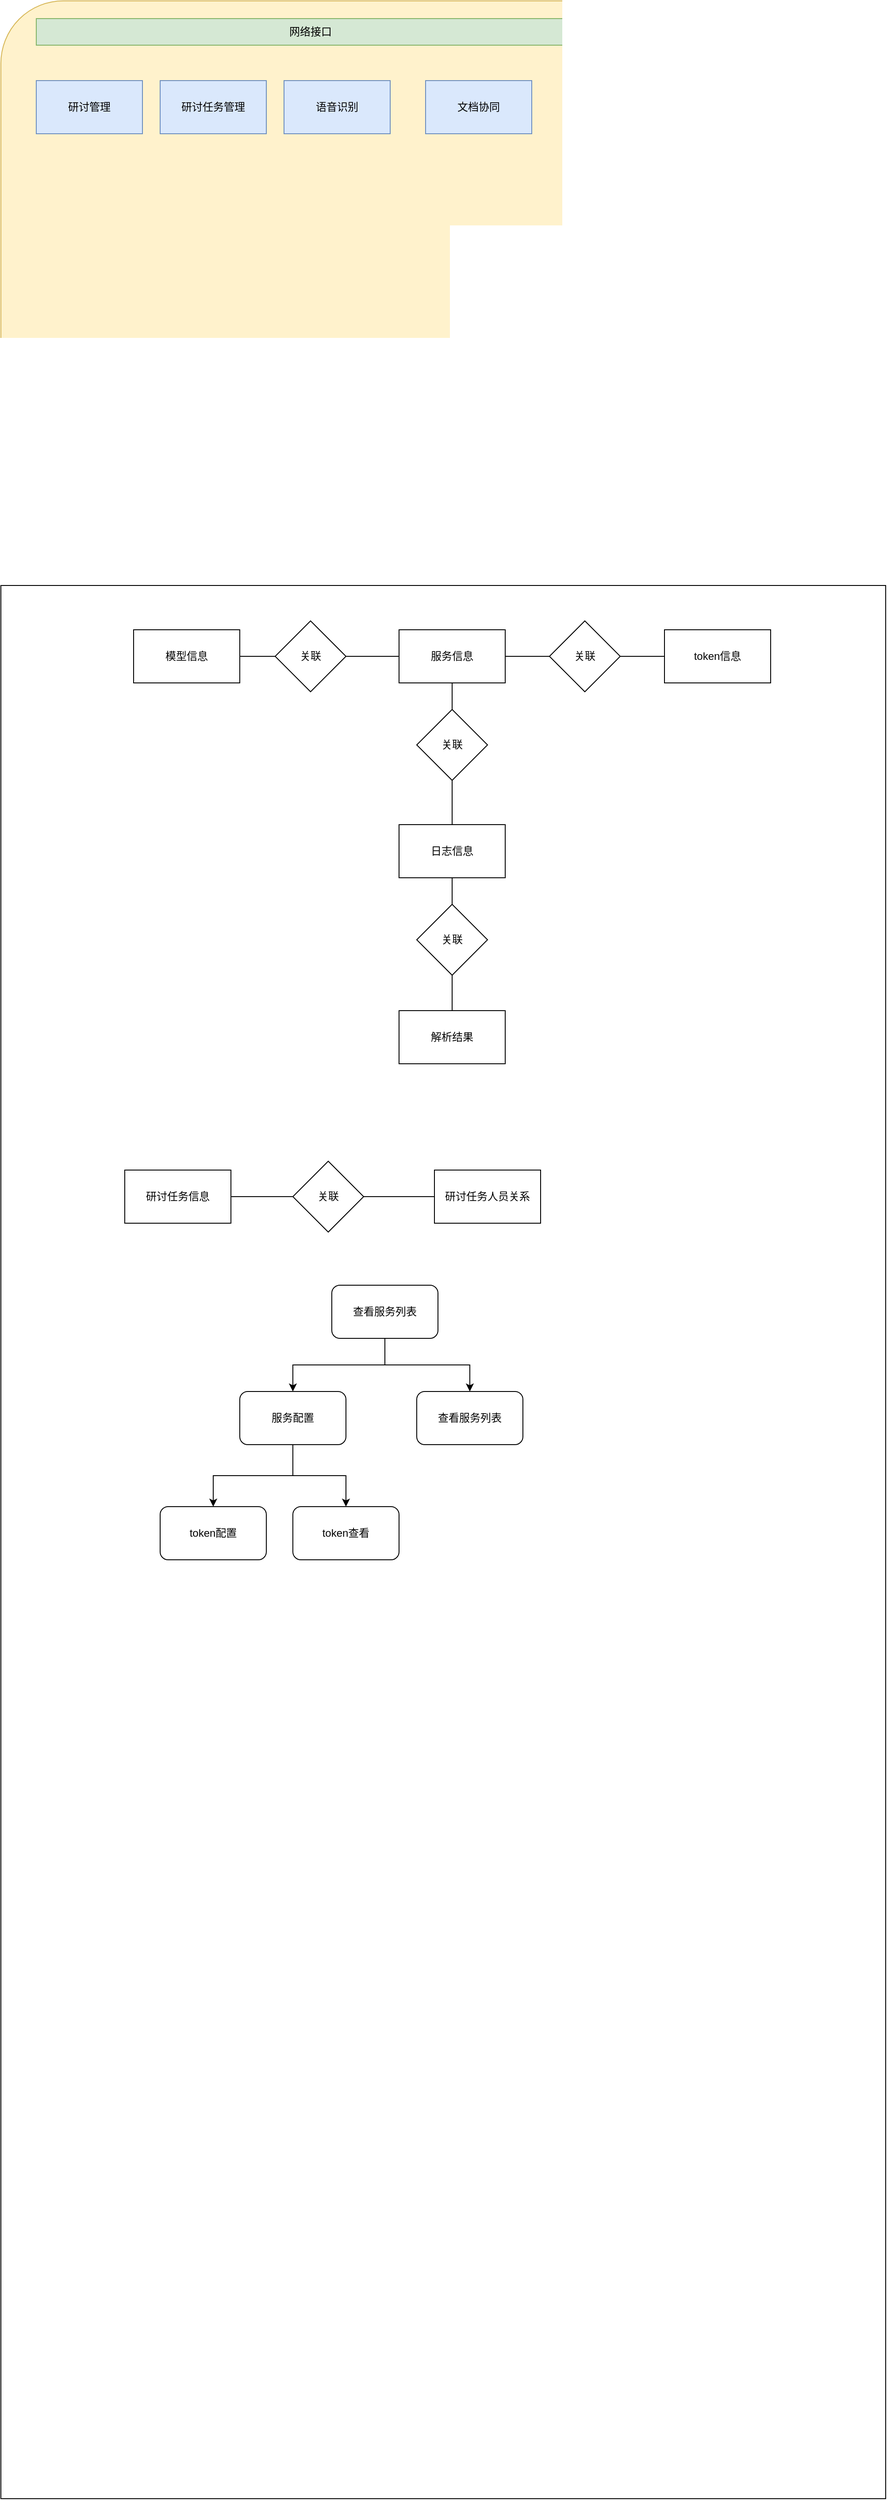 <mxfile version="20.5.1" type="github">
  <diagram id="PcAVoALIMvfyMNQYDUIw" name="第 1 页">
    <mxGraphModel dx="1355" dy="773" grid="1" gridSize="10" guides="1" tooltips="1" connect="1" arrows="1" fold="1" page="1" pageScale="1" pageWidth="827" pageHeight="1169" math="0" shadow="0">
      <root>
        <mxCell id="0" />
        <mxCell id="1" parent="0" />
        <mxCell id="9e79nIq91jU4IiczefBp-1" value="" style="rounded=1;whiteSpace=wrap;html=1;fillColor=#fff2cc;strokeColor=#d6b656;" parent="1" vertex="1">
          <mxGeometry x="40" y="40" width="720" height="470" as="geometry" />
        </mxCell>
        <mxCell id="9e79nIq91jU4IiczefBp-2" value="网络接口" style="rounded=0;whiteSpace=wrap;html=1;fillColor=#d5e8d4;strokeColor=#82b366;" parent="1" vertex="1">
          <mxGeometry x="80" y="60" width="620" height="30" as="geometry" />
        </mxCell>
        <mxCell id="9e79nIq91jU4IiczefBp-3" value="研讨管理" style="rounded=0;whiteSpace=wrap;html=1;fillColor=#dae8fc;strokeColor=#6c8ebf;" parent="1" vertex="1">
          <mxGeometry x="80" y="130" width="120" height="60" as="geometry" />
        </mxCell>
        <mxCell id="9e79nIq91jU4IiczefBp-4" value="研讨任务管理" style="rounded=0;whiteSpace=wrap;html=1;fillColor=#dae8fc;strokeColor=#6c8ebf;" parent="1" vertex="1">
          <mxGeometry x="220" y="130" width="120" height="60" as="geometry" />
        </mxCell>
        <mxCell id="9e79nIq91jU4IiczefBp-5" value="语音识别" style="rounded=0;whiteSpace=wrap;html=1;fillColor=#dae8fc;strokeColor=#6c8ebf;" parent="1" vertex="1">
          <mxGeometry x="360" y="130" width="120" height="60" as="geometry" />
        </mxCell>
        <mxCell id="9e79nIq91jU4IiczefBp-6" value="文档协同" style="rounded=0;whiteSpace=wrap;html=1;fillColor=#dae8fc;strokeColor=#6c8ebf;" parent="1" vertex="1">
          <mxGeometry x="520" y="130" width="120" height="60" as="geometry" />
        </mxCell>
        <mxCell id="nKFzLt9BN1-0bSh9Yr7D-1" value="" style="rounded=0;whiteSpace=wrap;html=1;" vertex="1" parent="1">
          <mxGeometry x="40" y="700" width="1000" height="2160" as="geometry" />
        </mxCell>
        <mxCell id="nKFzLt9BN1-0bSh9Yr7D-2" value="模型信息" style="rounded=0;whiteSpace=wrap;html=1;" vertex="1" parent="1">
          <mxGeometry x="190" y="750" width="120" height="60" as="geometry" />
        </mxCell>
        <mxCell id="nKFzLt9BN1-0bSh9Yr7D-3" value="关联" style="rhombus;whiteSpace=wrap;html=1;" vertex="1" parent="1">
          <mxGeometry x="350" y="740" width="80" height="80" as="geometry" />
        </mxCell>
        <mxCell id="nKFzLt9BN1-0bSh9Yr7D-4" value="服务信息" style="rounded=0;whiteSpace=wrap;html=1;" vertex="1" parent="1">
          <mxGeometry x="490" y="750" width="120" height="60" as="geometry" />
        </mxCell>
        <mxCell id="nKFzLt9BN1-0bSh9Yr7D-5" value="关联" style="rhombus;whiteSpace=wrap;html=1;" vertex="1" parent="1">
          <mxGeometry x="660" y="740" width="80" height="80" as="geometry" />
        </mxCell>
        <mxCell id="nKFzLt9BN1-0bSh9Yr7D-6" value="token信息" style="rounded=0;whiteSpace=wrap;html=1;" vertex="1" parent="1">
          <mxGeometry x="790" y="750" width="120" height="60" as="geometry" />
        </mxCell>
        <mxCell id="nKFzLt9BN1-0bSh9Yr7D-7" value="日志信息" style="rounded=0;whiteSpace=wrap;html=1;" vertex="1" parent="1">
          <mxGeometry x="490" y="970" width="120" height="60" as="geometry" />
        </mxCell>
        <mxCell id="nKFzLt9BN1-0bSh9Yr7D-8" value="解析结果" style="rounded=0;whiteSpace=wrap;html=1;" vertex="1" parent="1">
          <mxGeometry x="490" y="1180" width="120" height="60" as="geometry" />
        </mxCell>
        <mxCell id="nKFzLt9BN1-0bSh9Yr7D-9" value="关联" style="rhombus;whiteSpace=wrap;html=1;" vertex="1" parent="1">
          <mxGeometry x="510" y="840" width="80" height="80" as="geometry" />
        </mxCell>
        <mxCell id="nKFzLt9BN1-0bSh9Yr7D-11" value="" style="endArrow=none;html=1;rounded=0;exitX=1;exitY=0.5;exitDx=0;exitDy=0;entryX=0;entryY=0.5;entryDx=0;entryDy=0;" edge="1" parent="1" source="nKFzLt9BN1-0bSh9Yr7D-2" target="nKFzLt9BN1-0bSh9Yr7D-3">
          <mxGeometry width="50" height="50" relative="1" as="geometry">
            <mxPoint x="310" y="870" as="sourcePoint" />
            <mxPoint x="360" y="820" as="targetPoint" />
          </mxGeometry>
        </mxCell>
        <mxCell id="nKFzLt9BN1-0bSh9Yr7D-12" value="" style="endArrow=none;html=1;rounded=0;exitX=0;exitY=0.5;exitDx=0;exitDy=0;entryX=1;entryY=0.5;entryDx=0;entryDy=0;" edge="1" parent="1" source="nKFzLt9BN1-0bSh9Yr7D-4" target="nKFzLt9BN1-0bSh9Yr7D-3">
          <mxGeometry width="50" height="50" relative="1" as="geometry">
            <mxPoint x="320" y="790" as="sourcePoint" />
            <mxPoint x="360" y="790" as="targetPoint" />
          </mxGeometry>
        </mxCell>
        <mxCell id="nKFzLt9BN1-0bSh9Yr7D-13" value="" style="endArrow=none;html=1;rounded=0;entryX=1;entryY=0.5;entryDx=0;entryDy=0;" edge="1" parent="1" source="nKFzLt9BN1-0bSh9Yr7D-5" target="nKFzLt9BN1-0bSh9Yr7D-4">
          <mxGeometry width="50" height="50" relative="1" as="geometry">
            <mxPoint x="500" y="790" as="sourcePoint" />
            <mxPoint x="440" y="790" as="targetPoint" />
          </mxGeometry>
        </mxCell>
        <mxCell id="nKFzLt9BN1-0bSh9Yr7D-14" value="" style="endArrow=none;html=1;rounded=0;entryX=1;entryY=0.5;entryDx=0;entryDy=0;exitX=0;exitY=0.5;exitDx=0;exitDy=0;" edge="1" parent="1" source="nKFzLt9BN1-0bSh9Yr7D-6" target="nKFzLt9BN1-0bSh9Yr7D-5">
          <mxGeometry width="50" height="50" relative="1" as="geometry">
            <mxPoint x="690" y="790" as="sourcePoint" />
            <mxPoint x="620" y="790" as="targetPoint" />
          </mxGeometry>
        </mxCell>
        <mxCell id="nKFzLt9BN1-0bSh9Yr7D-15" value="" style="endArrow=none;html=1;rounded=0;exitX=0.5;exitY=1;exitDx=0;exitDy=0;" edge="1" parent="1" source="nKFzLt9BN1-0bSh9Yr7D-4" target="nKFzLt9BN1-0bSh9Yr7D-9">
          <mxGeometry width="50" height="50" relative="1" as="geometry">
            <mxPoint x="500" y="790" as="sourcePoint" />
            <mxPoint x="440" y="790" as="targetPoint" />
          </mxGeometry>
        </mxCell>
        <mxCell id="nKFzLt9BN1-0bSh9Yr7D-16" value="" style="endArrow=none;html=1;rounded=0;exitX=0.5;exitY=1;exitDx=0;exitDy=0;" edge="1" parent="1" source="nKFzLt9BN1-0bSh9Yr7D-9" target="nKFzLt9BN1-0bSh9Yr7D-7">
          <mxGeometry width="50" height="50" relative="1" as="geometry">
            <mxPoint x="560" y="820" as="sourcePoint" />
            <mxPoint x="560" y="850" as="targetPoint" />
          </mxGeometry>
        </mxCell>
        <mxCell id="nKFzLt9BN1-0bSh9Yr7D-18" value="关联" style="rhombus;whiteSpace=wrap;html=1;" vertex="1" parent="1">
          <mxGeometry x="510" y="1060" width="80" height="80" as="geometry" />
        </mxCell>
        <mxCell id="nKFzLt9BN1-0bSh9Yr7D-19" value="" style="endArrow=none;html=1;rounded=0;exitX=0.5;exitY=1;exitDx=0;exitDy=0;" edge="1" parent="1" source="nKFzLt9BN1-0bSh9Yr7D-7" target="nKFzLt9BN1-0bSh9Yr7D-18">
          <mxGeometry width="50" height="50" relative="1" as="geometry">
            <mxPoint x="560" y="930" as="sourcePoint" />
            <mxPoint x="560" y="980" as="targetPoint" />
          </mxGeometry>
        </mxCell>
        <mxCell id="nKFzLt9BN1-0bSh9Yr7D-20" value="" style="endArrow=none;html=1;rounded=0;exitX=0.5;exitY=1;exitDx=0;exitDy=0;entryX=0.5;entryY=0;entryDx=0;entryDy=0;" edge="1" parent="1" source="nKFzLt9BN1-0bSh9Yr7D-18" target="nKFzLt9BN1-0bSh9Yr7D-8">
          <mxGeometry width="50" height="50" relative="1" as="geometry">
            <mxPoint x="560" y="1040" as="sourcePoint" />
            <mxPoint x="560" y="1070" as="targetPoint" />
          </mxGeometry>
        </mxCell>
        <mxCell id="nKFzLt9BN1-0bSh9Yr7D-21" value="研讨任务信息" style="rounded=0;whiteSpace=wrap;html=1;" vertex="1" parent="1">
          <mxGeometry x="180" y="1360" width="120" height="60" as="geometry" />
        </mxCell>
        <mxCell id="nKFzLt9BN1-0bSh9Yr7D-22" value="研讨任务人员关系" style="rounded=0;whiteSpace=wrap;html=1;" vertex="1" parent="1">
          <mxGeometry x="530" y="1360" width="120" height="60" as="geometry" />
        </mxCell>
        <mxCell id="nKFzLt9BN1-0bSh9Yr7D-23" value="关联" style="rhombus;whiteSpace=wrap;html=1;" vertex="1" parent="1">
          <mxGeometry x="370" y="1350" width="80" height="80" as="geometry" />
        </mxCell>
        <mxCell id="nKFzLt9BN1-0bSh9Yr7D-24" value="" style="endArrow=none;html=1;rounded=0;" edge="1" parent="1" source="nKFzLt9BN1-0bSh9Yr7D-21" target="nKFzLt9BN1-0bSh9Yr7D-23">
          <mxGeometry width="50" height="50" relative="1" as="geometry">
            <mxPoint x="420" y="1220" as="sourcePoint" />
            <mxPoint x="420" y="1270" as="targetPoint" />
          </mxGeometry>
        </mxCell>
        <mxCell id="nKFzLt9BN1-0bSh9Yr7D-25" value="" style="endArrow=none;html=1;rounded=0;exitX=1;exitY=0.5;exitDx=0;exitDy=0;" edge="1" parent="1" source="nKFzLt9BN1-0bSh9Yr7D-23" target="nKFzLt9BN1-0bSh9Yr7D-22">
          <mxGeometry width="50" height="50" relative="1" as="geometry">
            <mxPoint x="420" y="1330" as="sourcePoint" />
            <mxPoint x="420" y="1360" as="targetPoint" />
          </mxGeometry>
        </mxCell>
        <mxCell id="nKFzLt9BN1-0bSh9Yr7D-28" value="" style="edgeStyle=orthogonalEdgeStyle;rounded=0;orthogonalLoop=1;jettySize=auto;html=1;" edge="1" parent="1" source="nKFzLt9BN1-0bSh9Yr7D-26" target="nKFzLt9BN1-0bSh9Yr7D-27">
          <mxGeometry relative="1" as="geometry" />
        </mxCell>
        <mxCell id="nKFzLt9BN1-0bSh9Yr7D-30" value="" style="edgeStyle=orthogonalEdgeStyle;rounded=0;orthogonalLoop=1;jettySize=auto;html=1;" edge="1" parent="1" source="nKFzLt9BN1-0bSh9Yr7D-26" target="nKFzLt9BN1-0bSh9Yr7D-29">
          <mxGeometry relative="1" as="geometry" />
        </mxCell>
        <mxCell id="nKFzLt9BN1-0bSh9Yr7D-26" value="查看服务列表" style="rounded=1;whiteSpace=wrap;html=1;" vertex="1" parent="1">
          <mxGeometry x="414" y="1490" width="120" height="60" as="geometry" />
        </mxCell>
        <mxCell id="nKFzLt9BN1-0bSh9Yr7D-32" value="" style="edgeStyle=orthogonalEdgeStyle;rounded=0;orthogonalLoop=1;jettySize=auto;html=1;" edge="1" parent="1" source="nKFzLt9BN1-0bSh9Yr7D-27" target="nKFzLt9BN1-0bSh9Yr7D-31">
          <mxGeometry relative="1" as="geometry" />
        </mxCell>
        <mxCell id="nKFzLt9BN1-0bSh9Yr7D-34" value="" style="edgeStyle=orthogonalEdgeStyle;rounded=0;orthogonalLoop=1;jettySize=auto;html=1;" edge="1" parent="1" source="nKFzLt9BN1-0bSh9Yr7D-27" target="nKFzLt9BN1-0bSh9Yr7D-33">
          <mxGeometry relative="1" as="geometry" />
        </mxCell>
        <mxCell id="nKFzLt9BN1-0bSh9Yr7D-27" value="服务配置" style="rounded=1;whiteSpace=wrap;html=1;" vertex="1" parent="1">
          <mxGeometry x="310" y="1610" width="120" height="60" as="geometry" />
        </mxCell>
        <mxCell id="nKFzLt9BN1-0bSh9Yr7D-29" value="查看服务列表" style="rounded=1;whiteSpace=wrap;html=1;" vertex="1" parent="1">
          <mxGeometry x="510" y="1610" width="120" height="60" as="geometry" />
        </mxCell>
        <mxCell id="nKFzLt9BN1-0bSh9Yr7D-31" value="token配置" style="rounded=1;whiteSpace=wrap;html=1;" vertex="1" parent="1">
          <mxGeometry x="220" y="1740" width="120" height="60" as="geometry" />
        </mxCell>
        <mxCell id="nKFzLt9BN1-0bSh9Yr7D-33" value="token查看" style="rounded=1;whiteSpace=wrap;html=1;" vertex="1" parent="1">
          <mxGeometry x="370" y="1740" width="120" height="60" as="geometry" />
        </mxCell>
      </root>
    </mxGraphModel>
  </diagram>
</mxfile>
